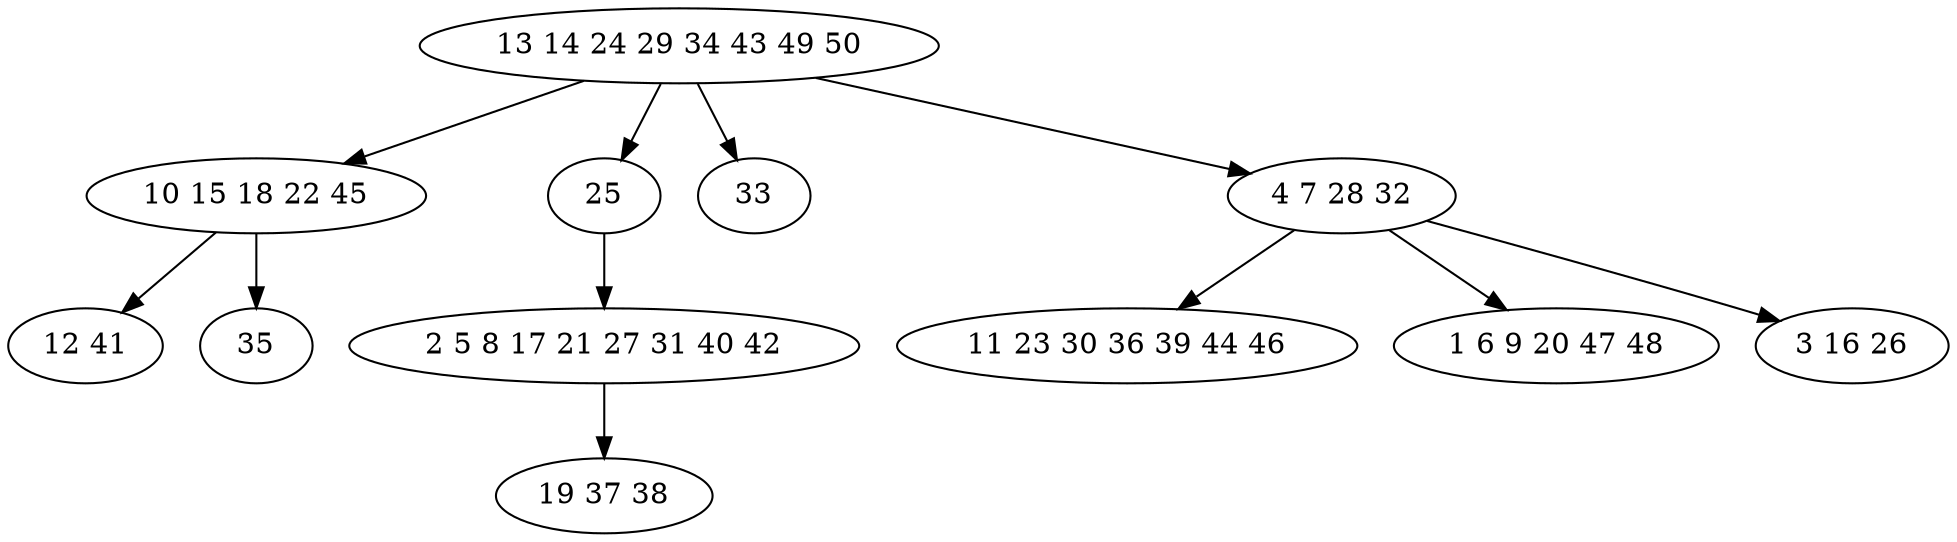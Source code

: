 digraph true_tree {
	"0" -> "1"
	"0" -> "2"
	"1" -> "3"
	"2" -> "4"
	"0" -> "5"
	"0" -> "6"
	"6" -> "7"
	"6" -> "8"
	"4" -> "9"
	"6" -> "10"
	"1" -> "11"
	"0" [label="13 14 24 29 34 43 49 50"];
	"1" [label="10 15 18 22 45"];
	"2" [label="25"];
	"3" [label="12 41"];
	"4" [label="2 5 8 17 21 27 31 40 42"];
	"5" [label="33"];
	"6" [label="4 7 28 32"];
	"7" [label="11 23 30 36 39 44 46"];
	"8" [label="1 6 9 20 47 48"];
	"9" [label="19 37 38"];
	"10" [label="3 16 26"];
	"11" [label="35"];
}
